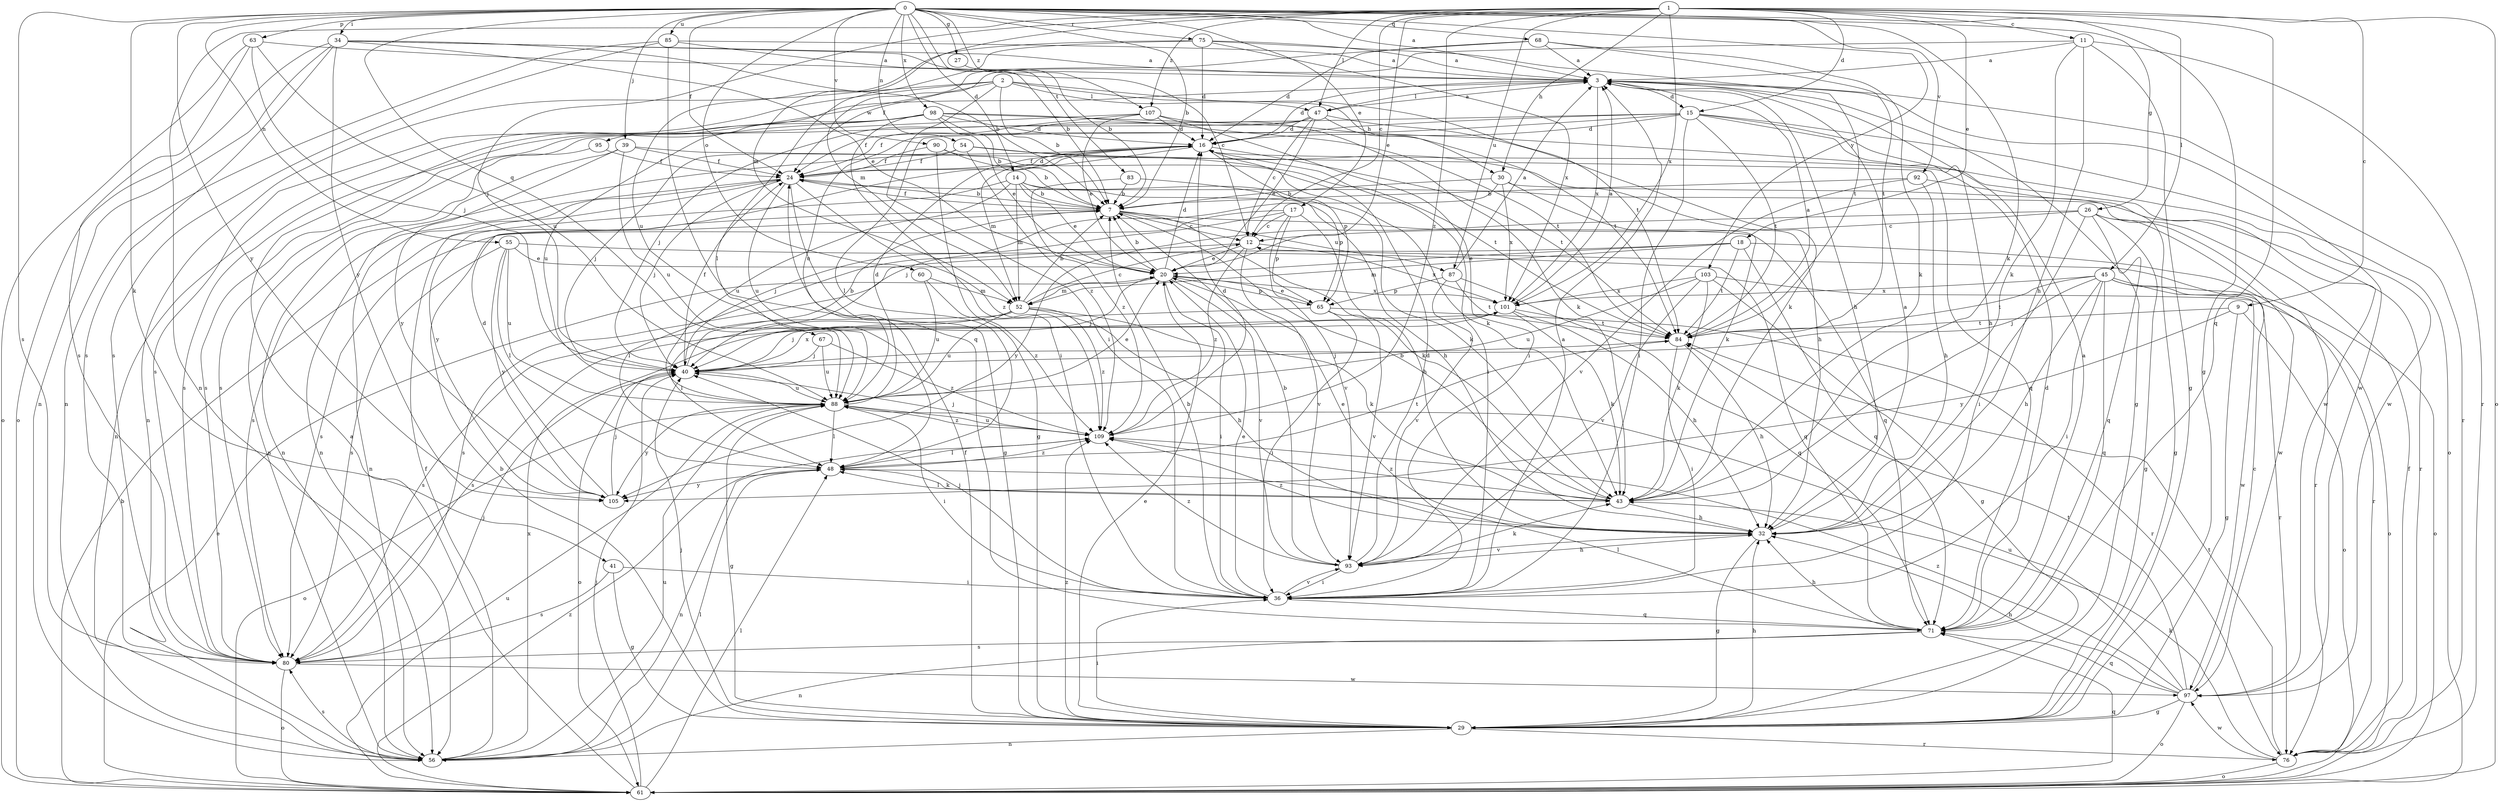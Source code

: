 strict digraph  {
0;
1;
2;
3;
7;
9;
11;
12;
14;
15;
16;
17;
18;
20;
24;
26;
27;
29;
30;
32;
34;
36;
39;
40;
41;
43;
45;
47;
48;
52;
54;
55;
56;
60;
61;
63;
65;
67;
68;
71;
75;
76;
80;
83;
84;
85;
87;
88;
90;
92;
93;
95;
97;
98;
101;
103;
105;
107;
109;
0 -> 3  [label=a];
0 -> 7  [label=b];
0 -> 14  [label=d];
0 -> 17  [label=e];
0 -> 24  [label=f];
0 -> 26  [label=g];
0 -> 27  [label=g];
0 -> 29  [label=g];
0 -> 34  [label=i];
0 -> 39  [label=j];
0 -> 41  [label=k];
0 -> 43  [label=k];
0 -> 54  [label=n];
0 -> 55  [label=n];
0 -> 60  [label=o];
0 -> 63  [label=p];
0 -> 67  [label=q];
0 -> 68  [label=q];
0 -> 75  [label=r];
0 -> 80  [label=s];
0 -> 83  [label=t];
0 -> 85  [label=u];
0 -> 90  [label=v];
0 -> 92  [label=v];
0 -> 98  [label=x];
0 -> 103  [label=y];
0 -> 105  [label=y];
0 -> 107  [label=z];
1 -> 9  [label=c];
1 -> 11  [label=c];
1 -> 12  [label=c];
1 -> 15  [label=d];
1 -> 18  [label=e];
1 -> 20  [label=e];
1 -> 30  [label=h];
1 -> 40  [label=j];
1 -> 45  [label=l];
1 -> 47  [label=l];
1 -> 52  [label=m];
1 -> 56  [label=n];
1 -> 61  [label=o];
1 -> 71  [label=q];
1 -> 87  [label=u];
1 -> 101  [label=x];
1 -> 107  [label=z];
1 -> 109  [label=z];
2 -> 7  [label=b];
2 -> 30  [label=h];
2 -> 36  [label=i];
2 -> 47  [label=l];
2 -> 56  [label=n];
2 -> 80  [label=s];
2 -> 84  [label=t];
2 -> 95  [label=w];
3 -> 15  [label=d];
3 -> 16  [label=d];
3 -> 29  [label=g];
3 -> 32  [label=h];
3 -> 47  [label=l];
3 -> 76  [label=r];
3 -> 97  [label=w];
3 -> 101  [label=x];
7 -> 12  [label=c];
7 -> 24  [label=f];
7 -> 43  [label=k];
7 -> 71  [label=q];
7 -> 87  [label=u];
9 -> 29  [label=g];
9 -> 61  [label=o];
9 -> 84  [label=t];
9 -> 105  [label=y];
11 -> 3  [label=a];
11 -> 24  [label=f];
11 -> 29  [label=g];
11 -> 32  [label=h];
11 -> 43  [label=k];
11 -> 76  [label=r];
12 -> 20  [label=e];
12 -> 48  [label=l];
12 -> 93  [label=v];
12 -> 101  [label=x];
12 -> 109  [label=z];
14 -> 7  [label=b];
14 -> 20  [label=e];
14 -> 32  [label=h];
14 -> 43  [label=k];
14 -> 52  [label=m];
14 -> 88  [label=u];
14 -> 105  [label=y];
15 -> 16  [label=d];
15 -> 32  [label=h];
15 -> 36  [label=i];
15 -> 48  [label=l];
15 -> 61  [label=o];
15 -> 80  [label=s];
15 -> 84  [label=t];
15 -> 88  [label=u];
15 -> 97  [label=w];
16 -> 24  [label=f];
16 -> 36  [label=i];
16 -> 52  [label=m];
16 -> 56  [label=n];
16 -> 65  [label=p];
16 -> 84  [label=t];
17 -> 12  [label=c];
17 -> 32  [label=h];
17 -> 40  [label=j];
17 -> 65  [label=p];
17 -> 80  [label=s];
17 -> 93  [label=v];
18 -> 20  [label=e];
18 -> 52  [label=m];
18 -> 71  [label=q];
18 -> 76  [label=r];
18 -> 80  [label=s];
18 -> 84  [label=t];
20 -> 7  [label=b];
20 -> 16  [label=d];
20 -> 36  [label=i];
20 -> 40  [label=j];
20 -> 52  [label=m];
20 -> 65  [label=p];
20 -> 93  [label=v];
20 -> 101  [label=x];
24 -> 7  [label=b];
24 -> 16  [label=d];
24 -> 29  [label=g];
24 -> 40  [label=j];
24 -> 56  [label=n];
24 -> 80  [label=s];
24 -> 88  [label=u];
24 -> 109  [label=z];
26 -> 12  [label=c];
26 -> 29  [label=g];
26 -> 36  [label=i];
26 -> 71  [label=q];
26 -> 76  [label=r];
26 -> 97  [label=w];
26 -> 105  [label=y];
27 -> 7  [label=b];
29 -> 7  [label=b];
29 -> 20  [label=e];
29 -> 24  [label=f];
29 -> 32  [label=h];
29 -> 36  [label=i];
29 -> 40  [label=j];
29 -> 56  [label=n];
29 -> 76  [label=r];
29 -> 109  [label=z];
30 -> 7  [label=b];
30 -> 40  [label=j];
30 -> 43  [label=k];
30 -> 76  [label=r];
30 -> 101  [label=x];
32 -> 3  [label=a];
32 -> 20  [label=e];
32 -> 29  [label=g];
32 -> 93  [label=v];
32 -> 109  [label=z];
34 -> 3  [label=a];
34 -> 7  [label=b];
34 -> 12  [label=c];
34 -> 20  [label=e];
34 -> 56  [label=n];
34 -> 61  [label=o];
34 -> 80  [label=s];
34 -> 105  [label=y];
36 -> 3  [label=a];
36 -> 7  [label=b];
36 -> 20  [label=e];
36 -> 40  [label=j];
36 -> 71  [label=q];
36 -> 93  [label=v];
39 -> 24  [label=f];
39 -> 56  [label=n];
39 -> 71  [label=q];
39 -> 88  [label=u];
39 -> 105  [label=y];
40 -> 7  [label=b];
40 -> 24  [label=f];
40 -> 61  [label=o];
40 -> 88  [label=u];
40 -> 101  [label=x];
41 -> 29  [label=g];
41 -> 36  [label=i];
41 -> 80  [label=s];
43 -> 7  [label=b];
43 -> 32  [label=h];
43 -> 48  [label=l];
43 -> 109  [label=z];
45 -> 32  [label=h];
45 -> 36  [label=i];
45 -> 40  [label=j];
45 -> 61  [label=o];
45 -> 71  [label=q];
45 -> 76  [label=r];
45 -> 84  [label=t];
45 -> 97  [label=w];
45 -> 101  [label=x];
47 -> 3  [label=a];
47 -> 12  [label=c];
47 -> 16  [label=d];
47 -> 20  [label=e];
47 -> 24  [label=f];
47 -> 40  [label=j];
47 -> 43  [label=k];
47 -> 84  [label=t];
48 -> 43  [label=k];
48 -> 56  [label=n];
48 -> 84  [label=t];
48 -> 105  [label=y];
48 -> 109  [label=z];
52 -> 7  [label=b];
52 -> 12  [label=c];
52 -> 32  [label=h];
52 -> 43  [label=k];
52 -> 48  [label=l];
52 -> 80  [label=s];
52 -> 88  [label=u];
52 -> 109  [label=z];
54 -> 24  [label=f];
54 -> 32  [label=h];
54 -> 40  [label=j];
54 -> 84  [label=t];
54 -> 109  [label=z];
55 -> 20  [label=e];
55 -> 48  [label=l];
55 -> 71  [label=q];
55 -> 80  [label=s];
55 -> 88  [label=u];
55 -> 105  [label=y];
56 -> 24  [label=f];
56 -> 48  [label=l];
56 -> 80  [label=s];
56 -> 88  [label=u];
56 -> 101  [label=x];
60 -> 52  [label=m];
60 -> 88  [label=u];
60 -> 109  [label=z];
61 -> 3  [label=a];
61 -> 7  [label=b];
61 -> 20  [label=e];
61 -> 40  [label=j];
61 -> 48  [label=l];
61 -> 71  [label=q];
61 -> 88  [label=u];
61 -> 109  [label=z];
63 -> 3  [label=a];
63 -> 40  [label=j];
63 -> 61  [label=o];
63 -> 80  [label=s];
63 -> 88  [label=u];
65 -> 20  [label=e];
65 -> 36  [label=i];
65 -> 40  [label=j];
65 -> 76  [label=r];
65 -> 93  [label=v];
67 -> 40  [label=j];
67 -> 88  [label=u];
67 -> 109  [label=z];
68 -> 3  [label=a];
68 -> 16  [label=d];
68 -> 43  [label=k];
68 -> 52  [label=m];
68 -> 84  [label=t];
71 -> 3  [label=a];
71 -> 16  [label=d];
71 -> 32  [label=h];
71 -> 48  [label=l];
71 -> 56  [label=n];
71 -> 80  [label=s];
75 -> 3  [label=a];
75 -> 16  [label=d];
75 -> 48  [label=l];
75 -> 84  [label=t];
75 -> 88  [label=u];
75 -> 101  [label=x];
76 -> 24  [label=f];
76 -> 43  [label=k];
76 -> 61  [label=o];
76 -> 84  [label=t];
76 -> 97  [label=w];
80 -> 40  [label=j];
80 -> 61  [label=o];
80 -> 97  [label=w];
83 -> 7  [label=b];
83 -> 65  [label=p];
83 -> 109  [label=z];
84 -> 3  [label=a];
84 -> 32  [label=h];
84 -> 36  [label=i];
84 -> 40  [label=j];
85 -> 3  [label=a];
85 -> 7  [label=b];
85 -> 56  [label=n];
85 -> 71  [label=q];
85 -> 80  [label=s];
87 -> 3  [label=a];
87 -> 65  [label=p];
87 -> 71  [label=q];
87 -> 84  [label=t];
87 -> 93  [label=v];
88 -> 16  [label=d];
88 -> 20  [label=e];
88 -> 29  [label=g];
88 -> 36  [label=i];
88 -> 48  [label=l];
88 -> 61  [label=o];
88 -> 105  [label=y];
88 -> 109  [label=z];
90 -> 7  [label=b];
90 -> 24  [label=f];
90 -> 29  [label=g];
90 -> 43  [label=k];
92 -> 7  [label=b];
92 -> 29  [label=g];
92 -> 32  [label=h];
92 -> 93  [label=v];
93 -> 7  [label=b];
93 -> 16  [label=d];
93 -> 32  [label=h];
93 -> 36  [label=i];
93 -> 43  [label=k];
93 -> 109  [label=z];
95 -> 24  [label=f];
95 -> 56  [label=n];
97 -> 12  [label=c];
97 -> 29  [label=g];
97 -> 32  [label=h];
97 -> 61  [label=o];
97 -> 71  [label=q];
97 -> 84  [label=t];
97 -> 88  [label=u];
97 -> 109  [label=z];
98 -> 7  [label=b];
98 -> 16  [label=d];
98 -> 20  [label=e];
98 -> 36  [label=i];
98 -> 56  [label=n];
98 -> 80  [label=s];
98 -> 84  [label=t];
98 -> 88  [label=u];
98 -> 97  [label=w];
101 -> 3  [label=a];
101 -> 32  [label=h];
101 -> 43  [label=k];
101 -> 80  [label=s];
101 -> 84  [label=t];
103 -> 29  [label=g];
103 -> 43  [label=k];
103 -> 61  [label=o];
103 -> 88  [label=u];
103 -> 93  [label=v];
103 -> 101  [label=x];
105 -> 16  [label=d];
105 -> 40  [label=j];
107 -> 16  [label=d];
107 -> 20  [label=e];
107 -> 24  [label=f];
107 -> 36  [label=i];
107 -> 43  [label=k];
107 -> 80  [label=s];
109 -> 16  [label=d];
109 -> 40  [label=j];
109 -> 48  [label=l];
109 -> 88  [label=u];
}

